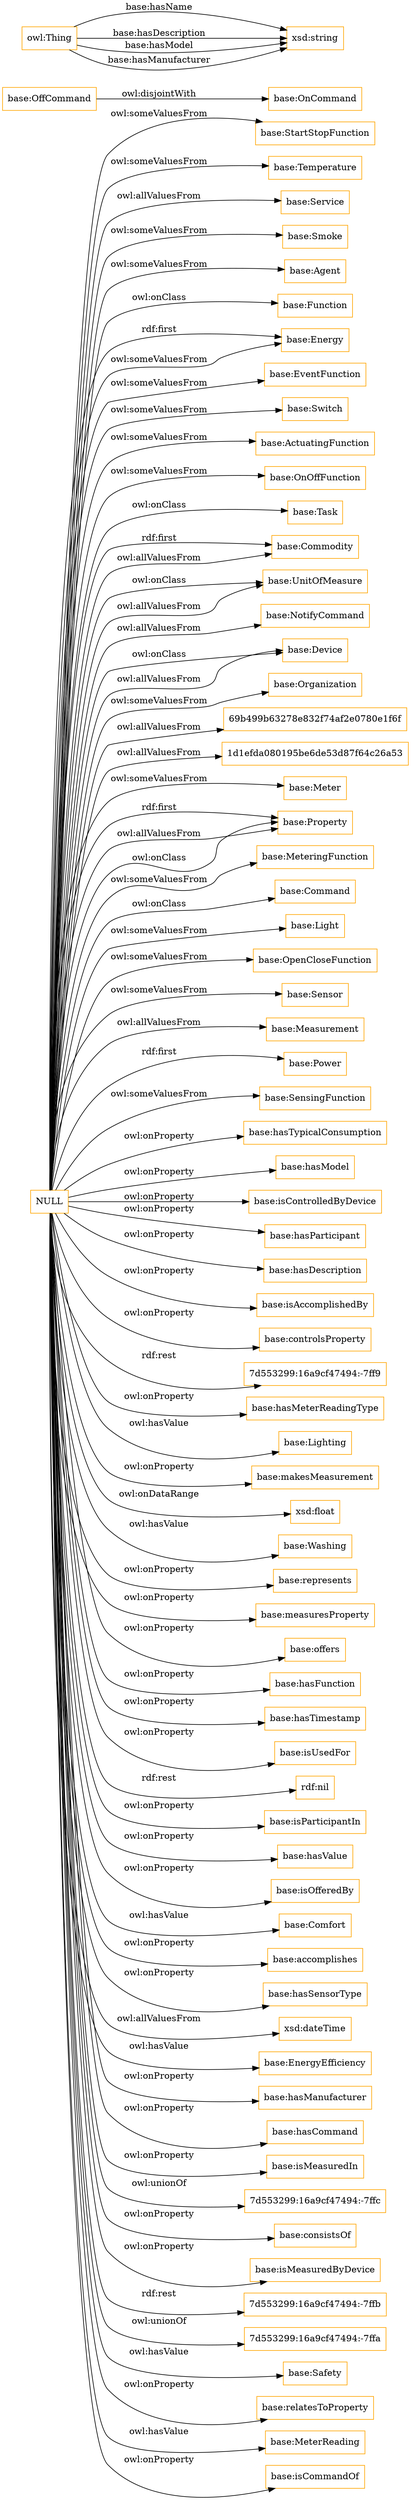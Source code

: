 digraph ar2dtool_diagram { 
rankdir=LR;
size="1501"
node [shape = rectangle, color="orange"]; "base:StartStopFunction" "base:Temperature" "base:Service" "base:Smoke" "base:Agent" "base:Function" "base:Energy" "base:EventFunction" "base:Switch" "base:ActuatingFunction" "base:OnOffFunction" "base:Task" "base:Commodity" "base:UnitOfMeasure" "base:NotifyCommand" "base:Device" "base:Organization" "69b499b63278e832f74af2e0780e1f6f" "1d1efda080195be6de53d87f64c26a53" "base:Meter" "base:OffCommand" "base:Property" "base:MeteringFunction" "base:Command" "base:Light" "base:OpenCloseFunction" "base:Sensor" "base:OnCommand" "base:Measurement" "base:Power" "base:SensingFunction" ; /*classes style*/
	"base:OffCommand" -> "base:OnCommand" [ label = "owl:disjointWith" ];
	"NULL" -> "base:hasTypicalConsumption" [ label = "owl:onProperty" ];
	"NULL" -> "base:hasModel" [ label = "owl:onProperty" ];
	"NULL" -> "1d1efda080195be6de53d87f64c26a53" [ label = "owl:allValuesFrom" ];
	"NULL" -> "base:Meter" [ label = "owl:someValuesFrom" ];
	"NULL" -> "base:isControlledByDevice" [ label = "owl:onProperty" ];
	"NULL" -> "base:Measurement" [ label = "owl:allValuesFrom" ];
	"NULL" -> "base:OnOffFunction" [ label = "owl:someValuesFrom" ];
	"NULL" -> "base:Task" [ label = "owl:onClass" ];
	"NULL" -> "base:hasParticipant" [ label = "owl:onProperty" ];
	"NULL" -> "base:StartStopFunction" [ label = "owl:someValuesFrom" ];
	"NULL" -> "base:Sensor" [ label = "owl:someValuesFrom" ];
	"NULL" -> "base:hasDescription" [ label = "owl:onProperty" ];
	"NULL" -> "base:isAccomplishedBy" [ label = "owl:onProperty" ];
	"NULL" -> "base:controlsProperty" [ label = "owl:onProperty" ];
	"NULL" -> "7d553299:16a9cf47494:-7ff9" [ label = "rdf:rest" ];
	"NULL" -> "base:hasMeterReadingType" [ label = "owl:onProperty" ];
	"NULL" -> "base:Lighting" [ label = "owl:hasValue" ];
	"NULL" -> "base:makesMeasurement" [ label = "owl:onProperty" ];
	"NULL" -> "base:Temperature" [ label = "owl:someValuesFrom" ];
	"NULL" -> "xsd:float" [ label = "owl:onDataRange" ];
	"NULL" -> "base:Property" [ label = "rdf:first" ];
	"NULL" -> "base:Property" [ label = "owl:allValuesFrom" ];
	"NULL" -> "base:Washing" [ label = "owl:hasValue" ];
	"NULL" -> "base:OpenCloseFunction" [ label = "owl:someValuesFrom" ];
	"NULL" -> "base:represents" [ label = "owl:onProperty" ];
	"NULL" -> "base:Light" [ label = "owl:someValuesFrom" ];
	"NULL" -> "base:measuresProperty" [ label = "owl:onProperty" ];
	"NULL" -> "base:offers" [ label = "owl:onProperty" ];
	"NULL" -> "base:hasFunction" [ label = "owl:onProperty" ];
	"NULL" -> "base:Energy" [ label = "rdf:first" ];
	"NULL" -> "base:EventFunction" [ label = "owl:someValuesFrom" ];
	"NULL" -> "base:hasTimestamp" [ label = "owl:onProperty" ];
	"NULL" -> "base:Command" [ label = "owl:onClass" ];
	"NULL" -> "base:Switch" [ label = "owl:someValuesFrom" ];
	"NULL" -> "base:SensingFunction" [ label = "owl:someValuesFrom" ];
	"NULL" -> "base:isUsedFor" [ label = "owl:onProperty" ];
	"NULL" -> "base:Device" [ label = "owl:onClass" ];
	"NULL" -> "rdf:nil" [ label = "rdf:rest" ];
	"NULL" -> "base:isParticipantIn" [ label = "owl:onProperty" ];
	"NULL" -> "base:Smoke" [ label = "owl:someValuesFrom" ];
	"NULL" -> "base:Energy" [ label = "owl:someValuesFrom" ];
	"NULL" -> "base:Function" [ label = "owl:onClass" ];
	"NULL" -> "base:Service" [ label = "owl:allValuesFrom" ];
	"NULL" -> "base:ActuatingFunction" [ label = "owl:someValuesFrom" ];
	"NULL" -> "base:Commodity" [ label = "rdf:first" ];
	"NULL" -> "base:NotifyCommand" [ label = "owl:allValuesFrom" ];
	"NULL" -> "base:hasValue" [ label = "owl:onProperty" ];
	"NULL" -> "base:isOfferedBy" [ label = "owl:onProperty" ];
	"NULL" -> "base:Comfort" [ label = "owl:hasValue" ];
	"NULL" -> "base:UnitOfMeasure" [ label = "owl:onClass" ];
	"NULL" -> "base:accomplishes" [ label = "owl:onProperty" ];
	"NULL" -> "base:Property" [ label = "owl:onClass" ];
	"NULL" -> "base:hasSensorType" [ label = "owl:onProperty" ];
	"NULL" -> "xsd:dateTime" [ label = "owl:allValuesFrom" ];
	"NULL" -> "base:EnergyEfficiency" [ label = "owl:hasValue" ];
	"NULL" -> "base:hasManufacturer" [ label = "owl:onProperty" ];
	"NULL" -> "base:hasCommand" [ label = "owl:onProperty" ];
	"NULL" -> "69b499b63278e832f74af2e0780e1f6f" [ label = "owl:allValuesFrom" ];
	"NULL" -> "base:isMeasuredIn" [ label = "owl:onProperty" ];
	"NULL" -> "7d553299:16a9cf47494:-7ffc" [ label = "owl:unionOf" ];
	"NULL" -> "base:consistsOf" [ label = "owl:onProperty" ];
	"NULL" -> "base:isMeasuredByDevice" [ label = "owl:onProperty" ];
	"NULL" -> "7d553299:16a9cf47494:-7ffb" [ label = "rdf:rest" ];
	"NULL" -> "7d553299:16a9cf47494:-7ffa" [ label = "owl:unionOf" ];
	"NULL" -> "base:Power" [ label = "rdf:first" ];
	"NULL" -> "base:MeteringFunction" [ label = "owl:someValuesFrom" ];
	"NULL" -> "base:Commodity" [ label = "owl:allValuesFrom" ];
	"NULL" -> "base:Safety" [ label = "owl:hasValue" ];
	"NULL" -> "base:Device" [ label = "owl:allValuesFrom" ];
	"NULL" -> "base:UnitOfMeasure" [ label = "owl:allValuesFrom" ];
	"NULL" -> "base:Organization" [ label = "owl:someValuesFrom" ];
	"NULL" -> "base:relatesToProperty" [ label = "owl:onProperty" ];
	"NULL" -> "base:Agent" [ label = "owl:someValuesFrom" ];
	"NULL" -> "base:MeterReading" [ label = "owl:hasValue" ];
	"NULL" -> "base:isCommandOf" [ label = "owl:onProperty" ];
	"owl:Thing" -> "xsd:string" [ label = "base:hasName" ];
	"owl:Thing" -> "xsd:string" [ label = "base:hasDescription" ];
	"owl:Thing" -> "xsd:string" [ label = "base:hasModel" ];
	"owl:Thing" -> "xsd:string" [ label = "base:hasManufacturer" ];

}
